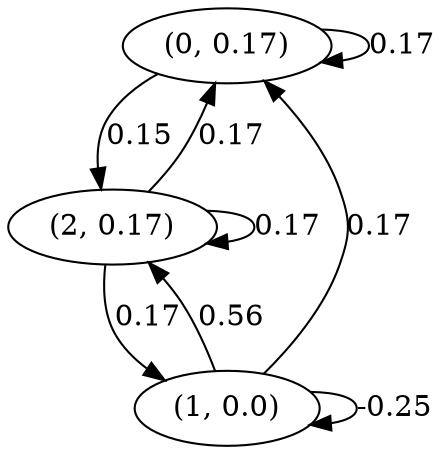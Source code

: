 digraph {
    0 [ label = "(0, 0.17)" ]
    1 [ label = "(1, 0.0)" ]
    2 [ label = "(2, 0.17)" ]
    0 -> 0 [ label = "0.17" ]
    1 -> 1 [ label = "-0.25" ]
    2 -> 2 [ label = "0.17" ]
    1 -> 0 [ label = "0.17" ]
    2 -> 0 [ label = "0.17" ]
    2 -> 1 [ label = "0.17" ]
    0 -> 2 [ label = "0.15" ]
    1 -> 2 [ label = "0.56" ]
}

